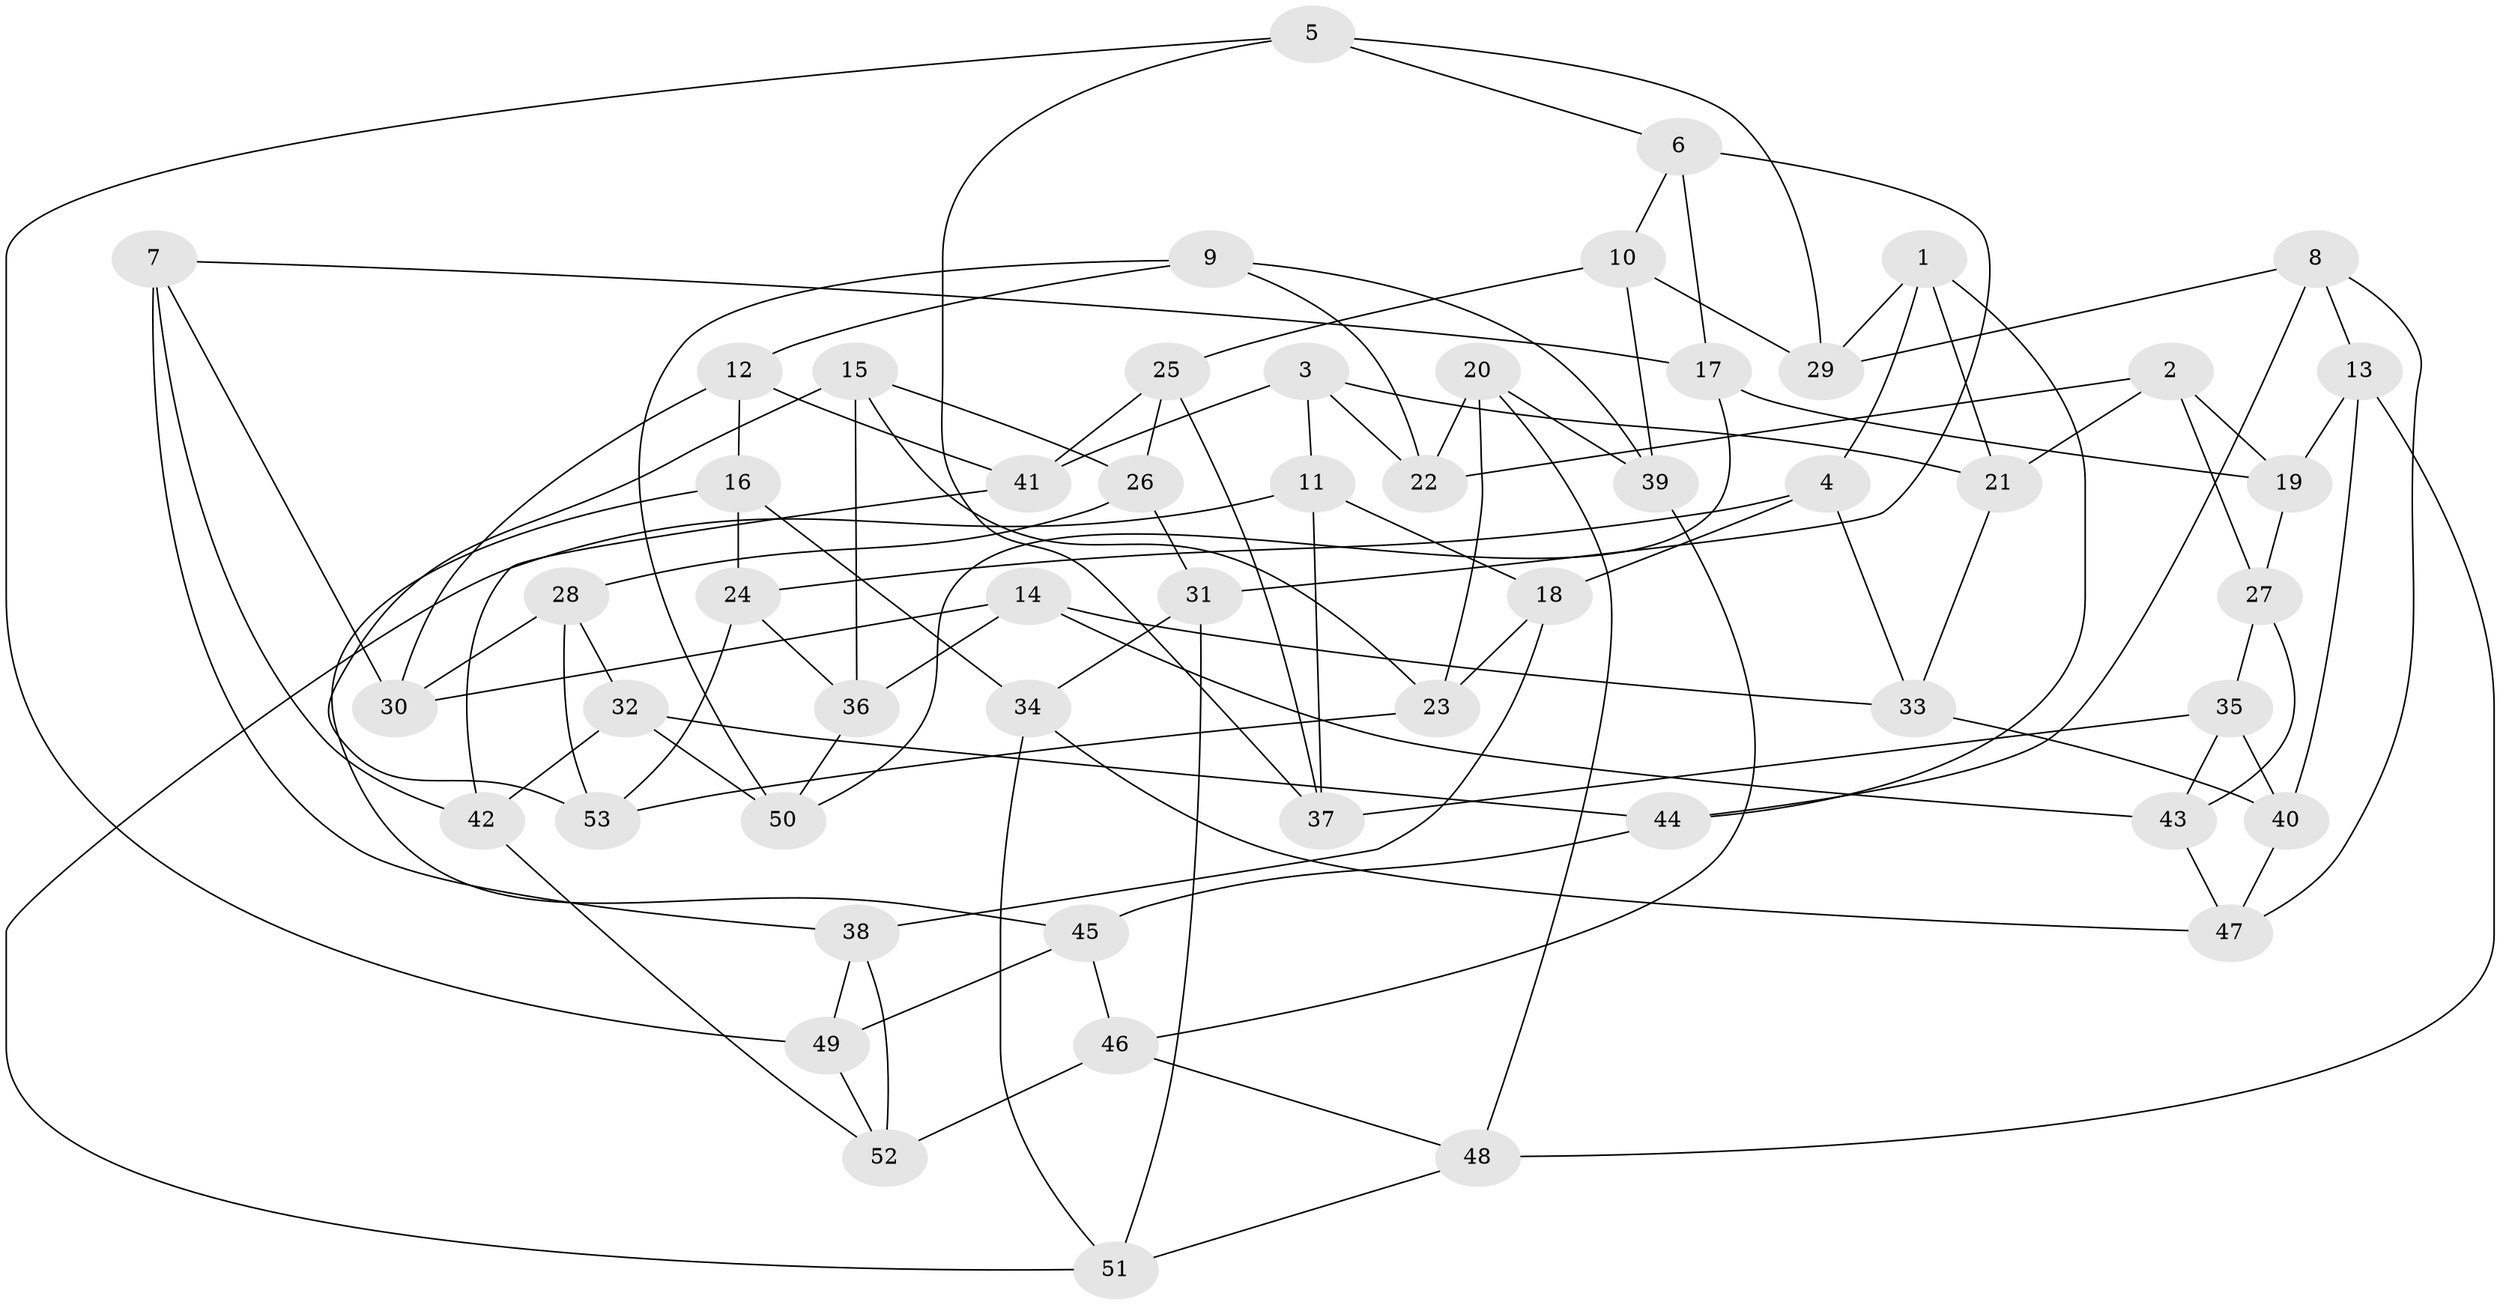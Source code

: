 // Generated by graph-tools (version 1.1) at 2025/03/03/09/25 03:03:07]
// undirected, 53 vertices, 106 edges
graph export_dot {
graph [start="1"]
  node [color=gray90,style=filled];
  1;
  2;
  3;
  4;
  5;
  6;
  7;
  8;
  9;
  10;
  11;
  12;
  13;
  14;
  15;
  16;
  17;
  18;
  19;
  20;
  21;
  22;
  23;
  24;
  25;
  26;
  27;
  28;
  29;
  30;
  31;
  32;
  33;
  34;
  35;
  36;
  37;
  38;
  39;
  40;
  41;
  42;
  43;
  44;
  45;
  46;
  47;
  48;
  49;
  50;
  51;
  52;
  53;
  1 -- 21;
  1 -- 29;
  1 -- 4;
  1 -- 44;
  2 -- 22;
  2 -- 19;
  2 -- 21;
  2 -- 27;
  3 -- 21;
  3 -- 41;
  3 -- 22;
  3 -- 11;
  4 -- 33;
  4 -- 24;
  4 -- 18;
  5 -- 49;
  5 -- 37;
  5 -- 6;
  5 -- 29;
  6 -- 31;
  6 -- 10;
  6 -- 17;
  7 -- 38;
  7 -- 30;
  7 -- 42;
  7 -- 17;
  8 -- 47;
  8 -- 29;
  8 -- 13;
  8 -- 44;
  9 -- 12;
  9 -- 50;
  9 -- 22;
  9 -- 39;
  10 -- 39;
  10 -- 25;
  10 -- 29;
  11 -- 18;
  11 -- 37;
  11 -- 51;
  12 -- 16;
  12 -- 41;
  12 -- 30;
  13 -- 40;
  13 -- 48;
  13 -- 19;
  14 -- 43;
  14 -- 30;
  14 -- 33;
  14 -- 36;
  15 -- 23;
  15 -- 36;
  15 -- 26;
  15 -- 53;
  16 -- 45;
  16 -- 34;
  16 -- 24;
  17 -- 19;
  17 -- 50;
  18 -- 23;
  18 -- 38;
  19 -- 27;
  20 -- 22;
  20 -- 23;
  20 -- 48;
  20 -- 39;
  21 -- 33;
  23 -- 53;
  24 -- 53;
  24 -- 36;
  25 -- 37;
  25 -- 26;
  25 -- 41;
  26 -- 31;
  26 -- 28;
  27 -- 43;
  27 -- 35;
  28 -- 30;
  28 -- 53;
  28 -- 32;
  31 -- 51;
  31 -- 34;
  32 -- 42;
  32 -- 44;
  32 -- 50;
  33 -- 40;
  34 -- 51;
  34 -- 47;
  35 -- 37;
  35 -- 40;
  35 -- 43;
  36 -- 50;
  38 -- 49;
  38 -- 52;
  39 -- 46;
  40 -- 47;
  41 -- 42;
  42 -- 52;
  43 -- 47;
  44 -- 45;
  45 -- 49;
  45 -- 46;
  46 -- 48;
  46 -- 52;
  48 -- 51;
  49 -- 52;
}
